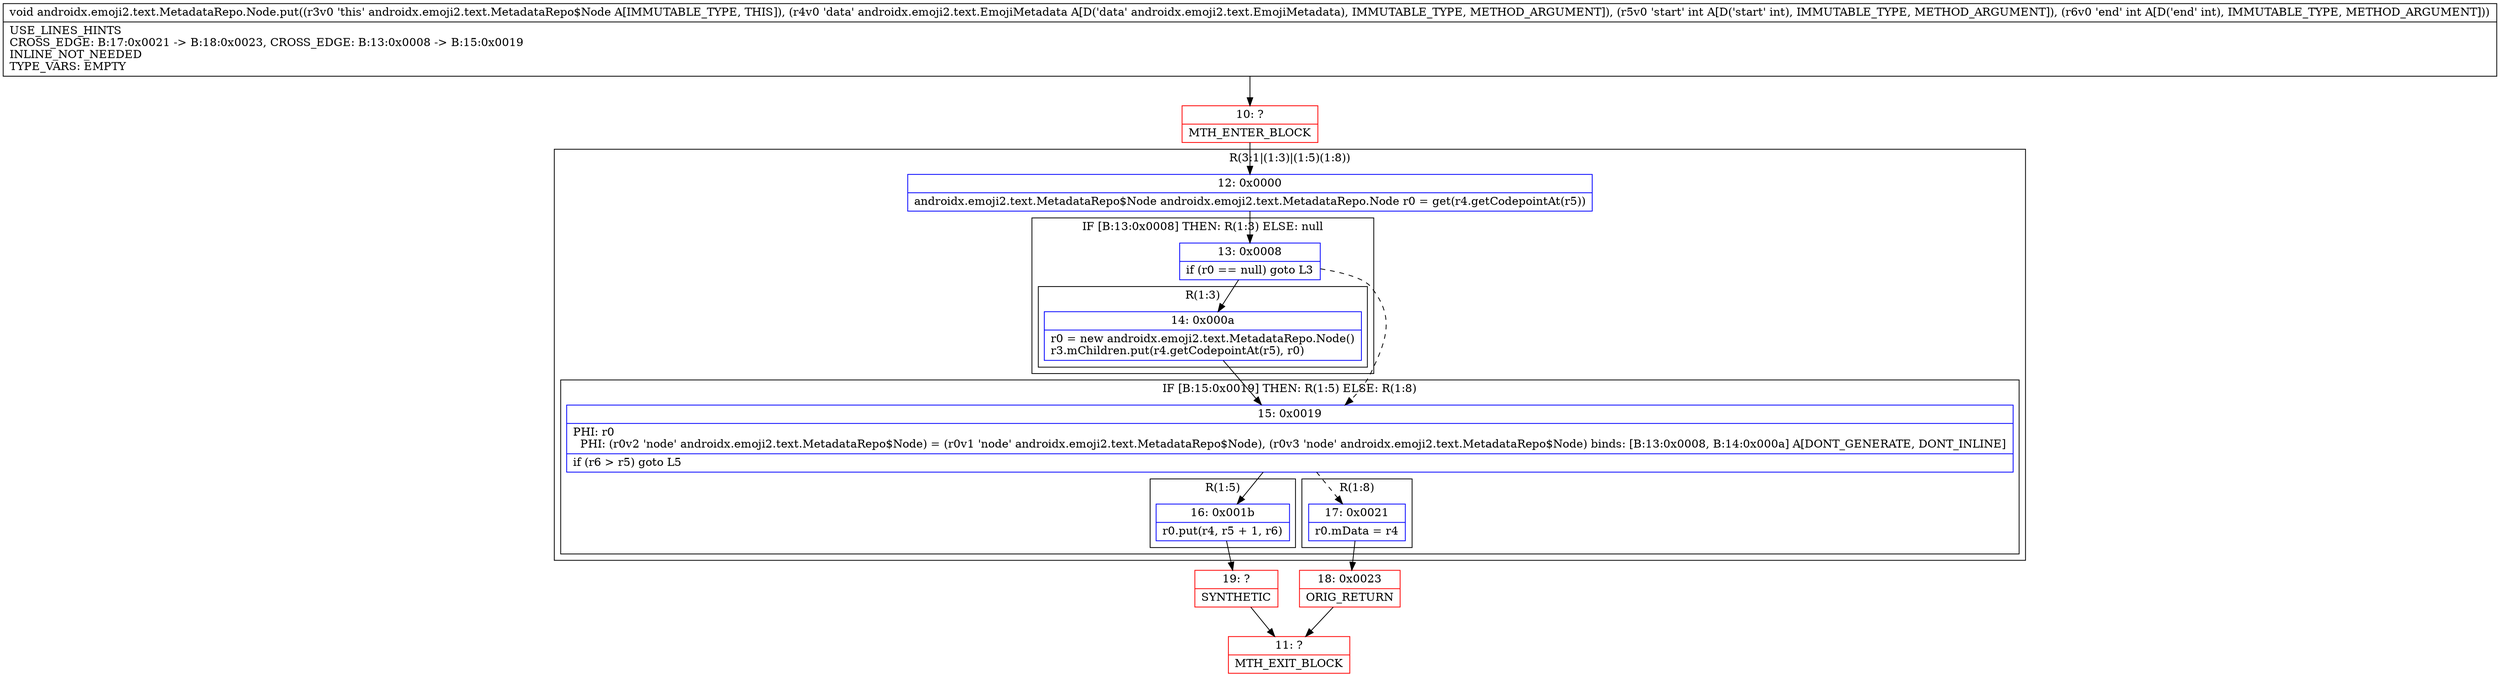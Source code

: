 digraph "CFG forandroidx.emoji2.text.MetadataRepo.Node.put(Landroidx\/emoji2\/text\/EmojiMetadata;II)V" {
subgraph cluster_Region_595102049 {
label = "R(3:1|(1:3)|(1:5)(1:8))";
node [shape=record,color=blue];
Node_12 [shape=record,label="{12\:\ 0x0000|androidx.emoji2.text.MetadataRepo$Node androidx.emoji2.text.MetadataRepo.Node r0 = get(r4.getCodepointAt(r5))\l}"];
subgraph cluster_IfRegion_465678950 {
label = "IF [B:13:0x0008] THEN: R(1:3) ELSE: null";
node [shape=record,color=blue];
Node_13 [shape=record,label="{13\:\ 0x0008|if (r0 == null) goto L3\l}"];
subgraph cluster_Region_1520948754 {
label = "R(1:3)";
node [shape=record,color=blue];
Node_14 [shape=record,label="{14\:\ 0x000a|r0 = new androidx.emoji2.text.MetadataRepo.Node()\lr3.mChildren.put(r4.getCodepointAt(r5), r0)\l}"];
}
}
subgraph cluster_IfRegion_44919655 {
label = "IF [B:15:0x0019] THEN: R(1:5) ELSE: R(1:8)";
node [shape=record,color=blue];
Node_15 [shape=record,label="{15\:\ 0x0019|PHI: r0 \l  PHI: (r0v2 'node' androidx.emoji2.text.MetadataRepo$Node) = (r0v1 'node' androidx.emoji2.text.MetadataRepo$Node), (r0v3 'node' androidx.emoji2.text.MetadataRepo$Node) binds: [B:13:0x0008, B:14:0x000a] A[DONT_GENERATE, DONT_INLINE]\l|if (r6 \> r5) goto L5\l}"];
subgraph cluster_Region_684185297 {
label = "R(1:5)";
node [shape=record,color=blue];
Node_16 [shape=record,label="{16\:\ 0x001b|r0.put(r4, r5 + 1, r6)\l}"];
}
subgraph cluster_Region_1335058729 {
label = "R(1:8)";
node [shape=record,color=blue];
Node_17 [shape=record,label="{17\:\ 0x0021|r0.mData = r4\l}"];
}
}
}
Node_10 [shape=record,color=red,label="{10\:\ ?|MTH_ENTER_BLOCK\l}"];
Node_19 [shape=record,color=red,label="{19\:\ ?|SYNTHETIC\l}"];
Node_11 [shape=record,color=red,label="{11\:\ ?|MTH_EXIT_BLOCK\l}"];
Node_18 [shape=record,color=red,label="{18\:\ 0x0023|ORIG_RETURN\l}"];
MethodNode[shape=record,label="{void androidx.emoji2.text.MetadataRepo.Node.put((r3v0 'this' androidx.emoji2.text.MetadataRepo$Node A[IMMUTABLE_TYPE, THIS]), (r4v0 'data' androidx.emoji2.text.EmojiMetadata A[D('data' androidx.emoji2.text.EmojiMetadata), IMMUTABLE_TYPE, METHOD_ARGUMENT]), (r5v0 'start' int A[D('start' int), IMMUTABLE_TYPE, METHOD_ARGUMENT]), (r6v0 'end' int A[D('end' int), IMMUTABLE_TYPE, METHOD_ARGUMENT]))  | USE_LINES_HINTS\lCROSS_EDGE: B:17:0x0021 \-\> B:18:0x0023, CROSS_EDGE: B:13:0x0008 \-\> B:15:0x0019\lINLINE_NOT_NEEDED\lTYPE_VARS: EMPTY\l}"];
MethodNode -> Node_10;Node_12 -> Node_13;
Node_13 -> Node_14;
Node_13 -> Node_15[style=dashed];
Node_14 -> Node_15;
Node_15 -> Node_16;
Node_15 -> Node_17[style=dashed];
Node_16 -> Node_19;
Node_17 -> Node_18;
Node_10 -> Node_12;
Node_19 -> Node_11;
Node_18 -> Node_11;
}

